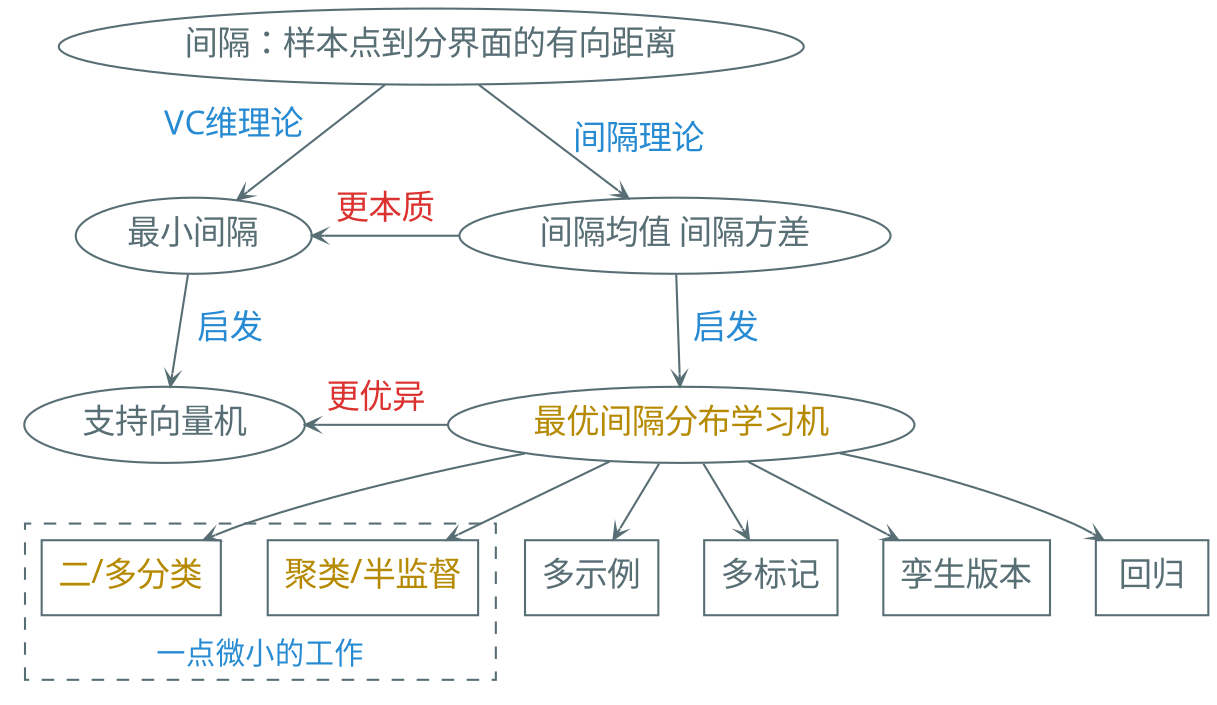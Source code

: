 digraph g {
    graph [nodesep=0.3 ranksep=0.5]
    bgcolor="transparent"

    node [shape=ellipse color="#586e75" fontcolor="#586e75" fontsize=16 fontname="LXGWWenKai"]
    edge [arrowhead=vee color="#586e75" fontcolor="#268bd2" fontsize=16 fontname="LXGWWenKai" arrowsize=0.6]

    间隔：样本点到分界面的有向距离 -> 最小间隔 [headlabel="VC维理论" labeldistance=3.5 labelangle=55]
    间隔：样本点到分界面的有向距离 -> "间隔均值 间隔方差" [label="间隔理论"]

    最小间隔 -> 支持向量机 [label="  启发"]

    node [fontcolor="#b58900"]

    "间隔均值 间隔方差" -> 最优间隔分布学习机 [label="  启发"]

    edge [fontcolor="#dc322f"]

    "间隔均值 间隔方差" -> 最小间隔 [label="更本质" constraint=false]

    最优间隔分布学习机 -> 支持向量机 [label="更优异" constraint=false]

    node [shape=box]

    最优间隔分布学习机 -> {"二/多分类" "聚类/半监督"}

    subgraph cluster_1 {
        label="一点微小的工作"
        fontname="LXGWWenKai"
        color="#586e75"
        fontcolor="#268bd2"
        style="dashed"
        labelloc="b"
        "二/多分类" "聚类/半监督"
    }

    node [fontcolor="#586e75"]

    最优间隔分布学习机 -> {多示例 多标记 孪生版本 回归}

}
